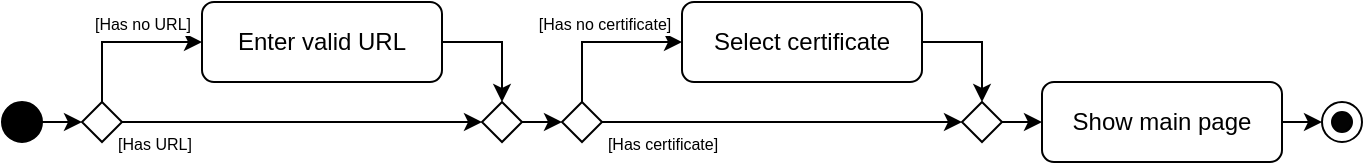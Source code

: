 <mxfile version="26.0.9">
  <diagram name="Page-1" id="KywIKjOFf0tNZCONwxm8">
    <mxGraphModel dx="724" dy="428" grid="1" gridSize="10" guides="1" tooltips="1" connect="1" arrows="1" fold="1" page="1" pageScale="1" pageWidth="827" pageHeight="1169" math="0" shadow="0">
      <root>
        <mxCell id="0" />
        <mxCell id="1" parent="0" />
        <mxCell id="ZWAYKdb7RVpSeqpJJFqe-6" style="edgeStyle=orthogonalEdgeStyle;rounded=0;orthogonalLoop=1;jettySize=auto;html=1;exitX=1;exitY=0.5;exitDx=0;exitDy=0;entryX=0;entryY=0.5;entryDx=0;entryDy=0;" edge="1" parent="1" source="ZWAYKdb7RVpSeqpJJFqe-4" target="ZWAYKdb7RVpSeqpJJFqe-8">
          <mxGeometry relative="1" as="geometry">
            <mxPoint x="50" y="100" as="targetPoint" />
          </mxGeometry>
        </mxCell>
        <mxCell id="ZWAYKdb7RVpSeqpJJFqe-4" value="" style="ellipse;whiteSpace=wrap;html=1;aspect=fixed;fillColor=#000000;" vertex="1" parent="1">
          <mxGeometry y="90" width="20" height="20" as="geometry" />
        </mxCell>
        <mxCell id="ZWAYKdb7RVpSeqpJJFqe-20" style="edgeStyle=orthogonalEdgeStyle;rounded=0;orthogonalLoop=1;jettySize=auto;html=1;exitX=1;exitY=0.5;exitDx=0;exitDy=0;entryX=0.5;entryY=0;entryDx=0;entryDy=0;" edge="1" parent="1" source="ZWAYKdb7RVpSeqpJJFqe-7" target="ZWAYKdb7RVpSeqpJJFqe-19">
          <mxGeometry relative="1" as="geometry" />
        </mxCell>
        <mxCell id="ZWAYKdb7RVpSeqpJJFqe-7" value="Enter valid URL" style="rounded=1;whiteSpace=wrap;html=1;" vertex="1" parent="1">
          <mxGeometry x="100" y="40" width="120" height="40" as="geometry" />
        </mxCell>
        <mxCell id="ZWAYKdb7RVpSeqpJJFqe-13" style="edgeStyle=orthogonalEdgeStyle;rounded=0;orthogonalLoop=1;jettySize=auto;html=1;exitX=0.5;exitY=0;exitDx=0;exitDy=0;entryX=0;entryY=0.5;entryDx=0;entryDy=0;" edge="1" parent="1" source="ZWAYKdb7RVpSeqpJJFqe-8" target="ZWAYKdb7RVpSeqpJJFqe-7">
          <mxGeometry relative="1" as="geometry" />
        </mxCell>
        <mxCell id="ZWAYKdb7RVpSeqpJJFqe-17" value="&lt;font style=&quot;font-size: 8px;&quot;&gt;[Has no URL]&lt;/font&gt;" style="edgeLabel;html=1;align=center;verticalAlign=middle;resizable=0;points=[];" vertex="1" connectable="0" parent="ZWAYKdb7RVpSeqpJJFqe-13">
          <mxGeometry x="0.256" y="1" relative="1" as="geometry">
            <mxPoint y="-9" as="offset" />
          </mxGeometry>
        </mxCell>
        <mxCell id="ZWAYKdb7RVpSeqpJJFqe-23" style="edgeStyle=orthogonalEdgeStyle;rounded=0;orthogonalLoop=1;jettySize=auto;html=1;exitX=1;exitY=0.5;exitDx=0;exitDy=0;entryX=0;entryY=0.5;entryDx=0;entryDy=0;" edge="1" parent="1" source="ZWAYKdb7RVpSeqpJJFqe-8" target="ZWAYKdb7RVpSeqpJJFqe-19">
          <mxGeometry relative="1" as="geometry" />
        </mxCell>
        <mxCell id="ZWAYKdb7RVpSeqpJJFqe-24" value="&lt;font style=&quot;font-size: 8px;&quot;&gt;[Has URL]&lt;/font&gt;" style="edgeLabel;html=1;align=center;verticalAlign=middle;resizable=0;points=[];" vertex="1" connectable="0" parent="ZWAYKdb7RVpSeqpJJFqe-23">
          <mxGeometry x="-0.77" relative="1" as="geometry">
            <mxPoint x="-5" y="10" as="offset" />
          </mxGeometry>
        </mxCell>
        <mxCell id="ZWAYKdb7RVpSeqpJJFqe-8" value="" style="rhombus;whiteSpace=wrap;html=1;" vertex="1" parent="1">
          <mxGeometry x="40" y="90" width="20" height="20" as="geometry" />
        </mxCell>
        <mxCell id="ZWAYKdb7RVpSeqpJJFqe-25" style="edgeStyle=orthogonalEdgeStyle;rounded=0;orthogonalLoop=1;jettySize=auto;html=1;exitX=1;exitY=0.5;exitDx=0;exitDy=0;entryX=0;entryY=0.5;entryDx=0;entryDy=0;" edge="1" parent="1" source="ZWAYKdb7RVpSeqpJJFqe-19" target="ZWAYKdb7RVpSeqpJJFqe-22">
          <mxGeometry relative="1" as="geometry" />
        </mxCell>
        <mxCell id="ZWAYKdb7RVpSeqpJJFqe-19" value="" style="rhombus;whiteSpace=wrap;html=1;" vertex="1" parent="1">
          <mxGeometry x="240" y="90" width="20" height="20" as="geometry" />
        </mxCell>
        <mxCell id="ZWAYKdb7RVpSeqpJJFqe-31" style="edgeStyle=orthogonalEdgeStyle;rounded=0;orthogonalLoop=1;jettySize=auto;html=1;exitX=1;exitY=0.5;exitDx=0;exitDy=0;entryX=0.5;entryY=0;entryDx=0;entryDy=0;" edge="1" parent="1" source="ZWAYKdb7RVpSeqpJJFqe-21" target="ZWAYKdb7RVpSeqpJJFqe-29">
          <mxGeometry relative="1" as="geometry" />
        </mxCell>
        <mxCell id="ZWAYKdb7RVpSeqpJJFqe-21" value="Select certificate" style="rounded=1;whiteSpace=wrap;html=1;" vertex="1" parent="1">
          <mxGeometry x="340" y="40" width="120" height="40" as="geometry" />
        </mxCell>
        <mxCell id="ZWAYKdb7RVpSeqpJJFqe-26" style="edgeStyle=orthogonalEdgeStyle;rounded=0;orthogonalLoop=1;jettySize=auto;html=1;exitX=0.5;exitY=0;exitDx=0;exitDy=0;entryX=0;entryY=0.5;entryDx=0;entryDy=0;" edge="1" parent="1" source="ZWAYKdb7RVpSeqpJJFqe-22" target="ZWAYKdb7RVpSeqpJJFqe-21">
          <mxGeometry relative="1" as="geometry" />
        </mxCell>
        <mxCell id="ZWAYKdb7RVpSeqpJJFqe-27" value="&lt;font style=&quot;font-size: 8px;&quot;&gt;[Has no certificate]&lt;/font&gt;" style="edgeLabel;html=1;align=center;verticalAlign=middle;resizable=0;points=[];" vertex="1" connectable="0" parent="ZWAYKdb7RVpSeqpJJFqe-26">
          <mxGeometry x="0.112" y="-2" relative="1" as="geometry">
            <mxPoint x="-4" y="-12" as="offset" />
          </mxGeometry>
        </mxCell>
        <mxCell id="ZWAYKdb7RVpSeqpJJFqe-30" style="edgeStyle=orthogonalEdgeStyle;rounded=0;orthogonalLoop=1;jettySize=auto;html=1;exitX=1;exitY=0.5;exitDx=0;exitDy=0;entryX=0;entryY=0.5;entryDx=0;entryDy=0;" edge="1" parent="1" source="ZWAYKdb7RVpSeqpJJFqe-22" target="ZWAYKdb7RVpSeqpJJFqe-29">
          <mxGeometry relative="1" as="geometry" />
        </mxCell>
        <mxCell id="ZWAYKdb7RVpSeqpJJFqe-32" value="&lt;font style=&quot;font-size: 8px;&quot;&gt;[Has certificate]&lt;/font&gt;" style="edgeLabel;html=1;align=center;verticalAlign=middle;resizable=0;points=[];" vertex="1" connectable="0" parent="ZWAYKdb7RVpSeqpJJFqe-30">
          <mxGeometry x="-0.768" relative="1" as="geometry">
            <mxPoint x="9" y="10" as="offset" />
          </mxGeometry>
        </mxCell>
        <mxCell id="ZWAYKdb7RVpSeqpJJFqe-22" value="" style="rhombus;whiteSpace=wrap;html=1;" vertex="1" parent="1">
          <mxGeometry x="280" y="90" width="20" height="20" as="geometry" />
        </mxCell>
        <mxCell id="ZWAYKdb7RVpSeqpJJFqe-34" style="edgeStyle=orthogonalEdgeStyle;rounded=0;orthogonalLoop=1;jettySize=auto;html=1;exitX=1;exitY=0.5;exitDx=0;exitDy=0;entryX=0;entryY=0.5;entryDx=0;entryDy=0;" edge="1" parent="1" source="ZWAYKdb7RVpSeqpJJFqe-29" target="ZWAYKdb7RVpSeqpJJFqe-33">
          <mxGeometry relative="1" as="geometry" />
        </mxCell>
        <mxCell id="ZWAYKdb7RVpSeqpJJFqe-29" value="" style="rhombus;whiteSpace=wrap;html=1;" vertex="1" parent="1">
          <mxGeometry x="480" y="90" width="20" height="20" as="geometry" />
        </mxCell>
        <mxCell id="ZWAYKdb7RVpSeqpJJFqe-37" style="edgeStyle=orthogonalEdgeStyle;rounded=0;orthogonalLoop=1;jettySize=auto;html=1;exitX=1;exitY=0.5;exitDx=0;exitDy=0;entryX=0;entryY=0.5;entryDx=0;entryDy=0;" edge="1" parent="1" source="ZWAYKdb7RVpSeqpJJFqe-33" target="ZWAYKdb7RVpSeqpJJFqe-35">
          <mxGeometry relative="1" as="geometry" />
        </mxCell>
        <mxCell id="ZWAYKdb7RVpSeqpJJFqe-33" value="Show main page" style="rounded=1;whiteSpace=wrap;html=1;" vertex="1" parent="1">
          <mxGeometry x="520" y="80" width="120" height="40" as="geometry" />
        </mxCell>
        <mxCell id="ZWAYKdb7RVpSeqpJJFqe-35" value="" style="ellipse;whiteSpace=wrap;html=1;aspect=fixed;" vertex="1" parent="1">
          <mxGeometry x="660" y="90" width="20" height="20" as="geometry" />
        </mxCell>
        <mxCell id="ZWAYKdb7RVpSeqpJJFqe-36" value="" style="ellipse;whiteSpace=wrap;html=1;aspect=fixed;fillColor=#030303;" vertex="1" parent="1">
          <mxGeometry x="665" y="95" width="10" height="10" as="geometry" />
        </mxCell>
      </root>
    </mxGraphModel>
  </diagram>
</mxfile>
